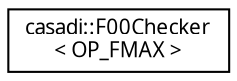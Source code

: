 digraph "Graphical Class Hierarchy"
{
  edge [fontname="FreeSans.ttf",fontsize="10",labelfontname="FreeSans.ttf",labelfontsize="10"];
  node [fontname="FreeSans.ttf",fontsize="10",shape=record];
  rankdir="LR";
  Node1 [label="casadi::F00Checker\l\< OP_FMAX \>",height=0.2,width=0.4,color="black", fillcolor="white", style="filled",URL="$d4/d34/structcasadi_1_1F00Checker_3_01OP__FMAX_01_4.html"];
}
